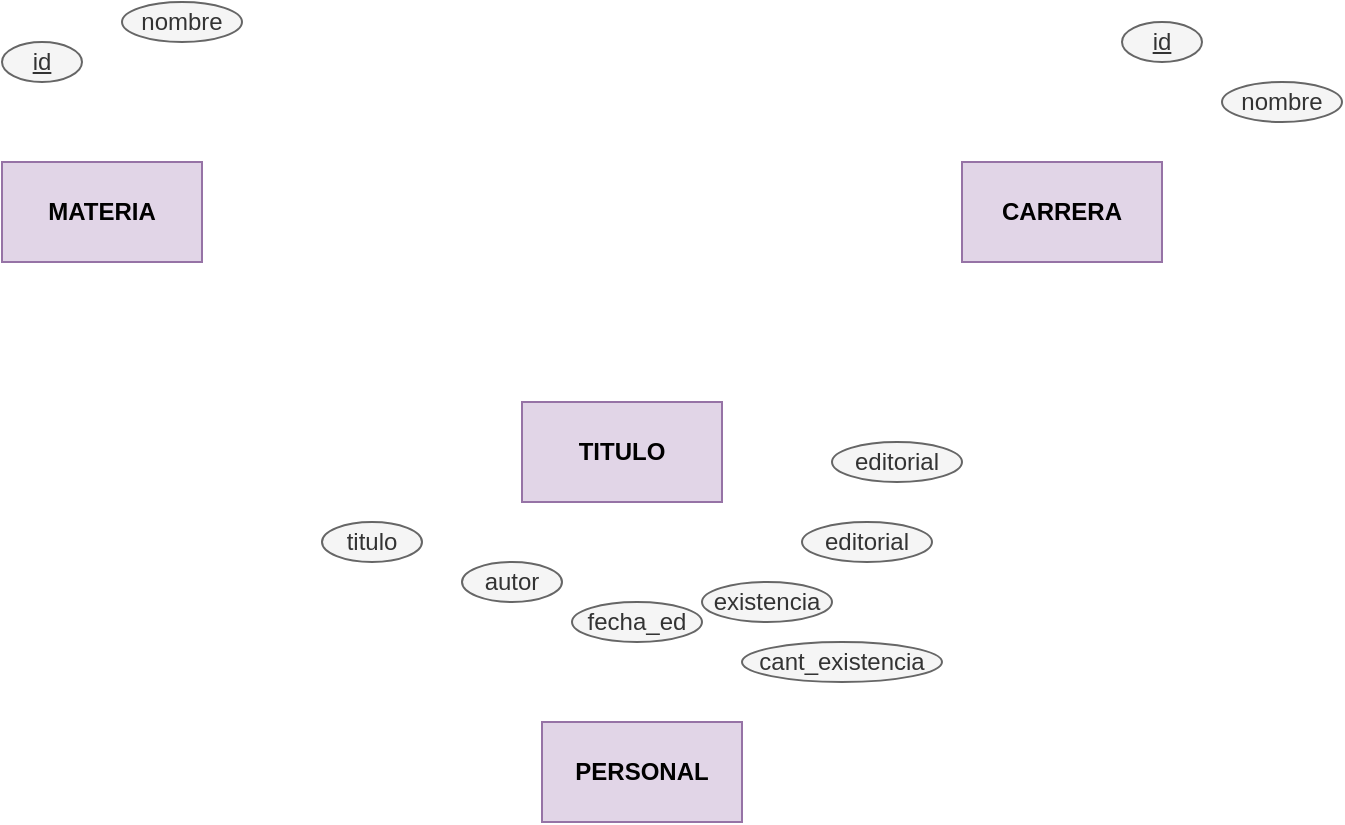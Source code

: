<mxfile version="22.0.8" type="github">
  <diagram name="Página-1" id="HSlP6FoqzkFBQRf3kzmR">
    <mxGraphModel dx="753" dy="479" grid="1" gridSize="10" guides="1" tooltips="1" connect="1" arrows="1" fold="1" page="1" pageScale="1" pageWidth="1920" pageHeight="1200" math="0" shadow="0">
      <root>
        <mxCell id="0" />
        <mxCell id="1" parent="0" />
        <mxCell id="H_gzaQT-T3fIODqOxsTe-1" value="TITULO" style="rounded=0;whiteSpace=wrap;html=1;fillColor=#e1d5e7;strokeColor=#9673a6;fontStyle=1" vertex="1" parent="1">
          <mxGeometry x="450" y="220" width="100" height="50" as="geometry" />
        </mxCell>
        <mxCell id="H_gzaQT-T3fIODqOxsTe-2" value="PERSONAL" style="rounded=0;whiteSpace=wrap;html=1;fillColor=#e1d5e7;strokeColor=#9673a6;fontStyle=1" vertex="1" parent="1">
          <mxGeometry x="460" y="380" width="100" height="50" as="geometry" />
        </mxCell>
        <mxCell id="H_gzaQT-T3fIODqOxsTe-3" value="CARRERA" style="rounded=0;whiteSpace=wrap;html=1;fillColor=#e1d5e7;strokeColor=#9673a6;fontStyle=1" vertex="1" parent="1">
          <mxGeometry x="670" y="100" width="100" height="50" as="geometry" />
        </mxCell>
        <mxCell id="H_gzaQT-T3fIODqOxsTe-4" value="MATERIA" style="rounded=0;whiteSpace=wrap;html=1;fillColor=#e1d5e7;strokeColor=#9673a6;fontStyle=1" vertex="1" parent="1">
          <mxGeometry x="190" y="100" width="100" height="50" as="geometry" />
        </mxCell>
        <mxCell id="H_gzaQT-T3fIODqOxsTe-6" value="id" style="ellipse;whiteSpace=wrap;html=1;fillColor=#f5f5f5;strokeColor=#666666;fontColor=#333333;fontStyle=4" vertex="1" parent="1">
          <mxGeometry x="190" y="40" width="40" height="20" as="geometry" />
        </mxCell>
        <mxCell id="H_gzaQT-T3fIODqOxsTe-7" value="nombre" style="ellipse;whiteSpace=wrap;html=1;fillColor=#f5f5f5;strokeColor=#666666;fontColor=#333333;" vertex="1" parent="1">
          <mxGeometry x="250" y="20" width="60" height="20" as="geometry" />
        </mxCell>
        <mxCell id="H_gzaQT-T3fIODqOxsTe-10" value="id" style="ellipse;whiteSpace=wrap;html=1;fillColor=#f5f5f5;strokeColor=#666666;fontColor=#333333;fontStyle=4" vertex="1" parent="1">
          <mxGeometry x="750" y="30" width="40" height="20" as="geometry" />
        </mxCell>
        <mxCell id="H_gzaQT-T3fIODqOxsTe-11" value="nombre" style="ellipse;whiteSpace=wrap;html=1;fillColor=#f5f5f5;strokeColor=#666666;fontColor=#333333;" vertex="1" parent="1">
          <mxGeometry x="800" y="60" width="60" height="20" as="geometry" />
        </mxCell>
        <mxCell id="H_gzaQT-T3fIODqOxsTe-12" value="titulo" style="ellipse;whiteSpace=wrap;html=1;fillColor=#f5f5f5;strokeColor=#666666;fontColor=#333333;" vertex="1" parent="1">
          <mxGeometry x="350" y="280" width="50" height="20" as="geometry" />
        </mxCell>
        <mxCell id="H_gzaQT-T3fIODqOxsTe-13" value="autor" style="ellipse;whiteSpace=wrap;html=1;fillColor=#f5f5f5;strokeColor=#666666;fontColor=#333333;" vertex="1" parent="1">
          <mxGeometry x="420" y="300" width="50" height="20" as="geometry" />
        </mxCell>
        <mxCell id="H_gzaQT-T3fIODqOxsTe-16" value="fecha_ed" style="ellipse;whiteSpace=wrap;html=1;fillColor=#f5f5f5;strokeColor=#666666;fontColor=#333333;" vertex="1" parent="1">
          <mxGeometry x="475" y="320" width="65" height="20" as="geometry" />
        </mxCell>
        <mxCell id="H_gzaQT-T3fIODqOxsTe-17" value="editorial" style="ellipse;whiteSpace=wrap;html=1;fillColor=#f5f5f5;strokeColor=#666666;fontColor=#333333;" vertex="1" parent="1">
          <mxGeometry x="590" y="280" width="65" height="20" as="geometry" />
        </mxCell>
        <mxCell id="H_gzaQT-T3fIODqOxsTe-18" value="cant_existencia" style="ellipse;whiteSpace=wrap;html=1;fillColor=#f5f5f5;strokeColor=#666666;fontColor=#333333;" vertex="1" parent="1">
          <mxGeometry x="560" y="340" width="100" height="20" as="geometry" />
        </mxCell>
        <mxCell id="H_gzaQT-T3fIODqOxsTe-19" value="existencia" style="ellipse;whiteSpace=wrap;html=1;fillColor=#f5f5f5;strokeColor=#666666;fontColor=#333333;" vertex="1" parent="1">
          <mxGeometry x="540" y="310" width="65" height="20" as="geometry" />
        </mxCell>
        <mxCell id="H_gzaQT-T3fIODqOxsTe-20" value="editorial" style="ellipse;whiteSpace=wrap;html=1;fillColor=#f5f5f5;strokeColor=#666666;fontColor=#333333;" vertex="1" parent="1">
          <mxGeometry x="605" y="240" width="65" height="20" as="geometry" />
        </mxCell>
      </root>
    </mxGraphModel>
  </diagram>
</mxfile>
